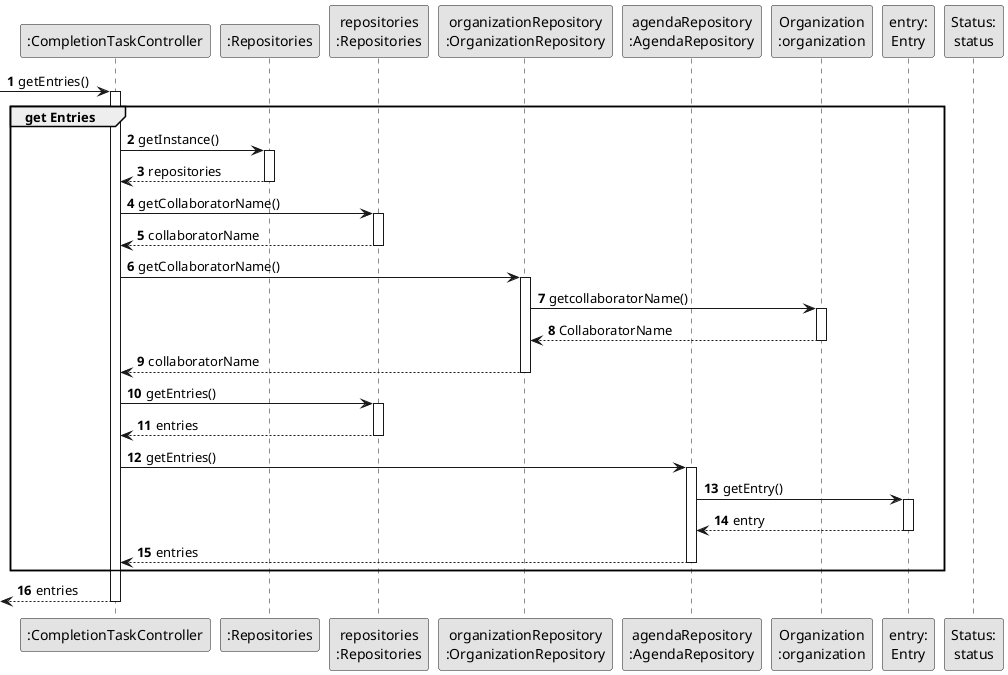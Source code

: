 @startuml
skinparam monochrome true
skinparam packageStyle rectangle
skinparam shadowing false

autonumber

'hide footbox


participant ":CompletionTaskController" as CTRL
participant ":Repositories" as Repositories
participant "repositories\n:Repositories" as REP
participant "organizationRepository\n:OrganizationRepository" as OrganizationRepository
participant "agendaRepository\n:AgendaRepository" as Agenda
participant "Organization\n:organization" as Organization
participant "entry:\nEntry" as Entry
participant "Status:\nstatus" as Status

        -> CTRL : getEntries()
        activate CTRL
group get Entries
            CTRL -> Repositories : getInstance()
            activate Repositories

                Repositories --> CTRL : repositories
            deactivate Repositories

                CTRL -> REP : getCollaboratorName()
                activate REP

                    REP --> CTRL: collaboratorName
                deactivate REP
                CTRL -> OrganizationRepository : getCollaboratorName()
                activate OrganizationRepository

                    OrganizationRepository -> Organization : getcollaboratorName()
                    activate Organization

                    Organization --> OrganizationRepository : CollaboratorName
                deactivate Organization

                OrganizationRepository --> CTRL : collaboratorName
            deactivate OrganizationRepository

            CTRL -> REP : getEntries()
            activate REP

                    REP --> CTRL : entries
            deactivate REP

            CTRL -> Agenda : getEntries()
            activate Agenda

                Agenda -> Entry : getEntry()
                activate Entry

                    Entry --> Agenda : entry
                deactivate Entry
                Agenda --> CTRL : entries
            deactivate Agenda
end
           <-- CTRL : entries
        deactivate CTRL





@enduml
